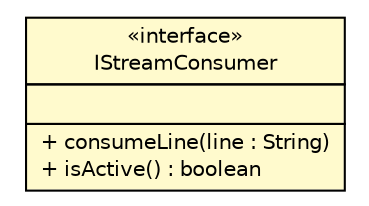 #!/usr/local/bin/dot
#
# Class diagram 
# Generated by UMLGraph version 5.4 (http://www.umlgraph.org/)
#

digraph G {
	edge [fontname="Helvetica",fontsize=10,labelfontname="Helvetica",labelfontsize=10];
	node [fontname="Helvetica",fontsize=10,shape=plaintext];
	nodesep=0.25;
	ranksep=0.5;
	// com.singularity.ee.agent.systemagent.api.IStreamConsumer
	c133 [label=<<table title="com.singularity.ee.agent.systemagent.api.IStreamConsumer" border="0" cellborder="1" cellspacing="0" cellpadding="2" port="p" bgcolor="lemonChiffon" href="./IStreamConsumer.html">
		<tr><td><table border="0" cellspacing="0" cellpadding="1">
<tr><td align="center" balign="center"> &#171;interface&#187; </td></tr>
<tr><td align="center" balign="center"> IStreamConsumer </td></tr>
		</table></td></tr>
		<tr><td><table border="0" cellspacing="0" cellpadding="1">
<tr><td align="left" balign="left">  </td></tr>
		</table></td></tr>
		<tr><td><table border="0" cellspacing="0" cellpadding="1">
<tr><td align="left" balign="left"> + consumeLine(line : String) </td></tr>
<tr><td align="left" balign="left"> + isActive() : boolean </td></tr>
		</table></td></tr>
		</table>>, URL="./IStreamConsumer.html", fontname="Helvetica", fontcolor="black", fontsize=10.0];
}

